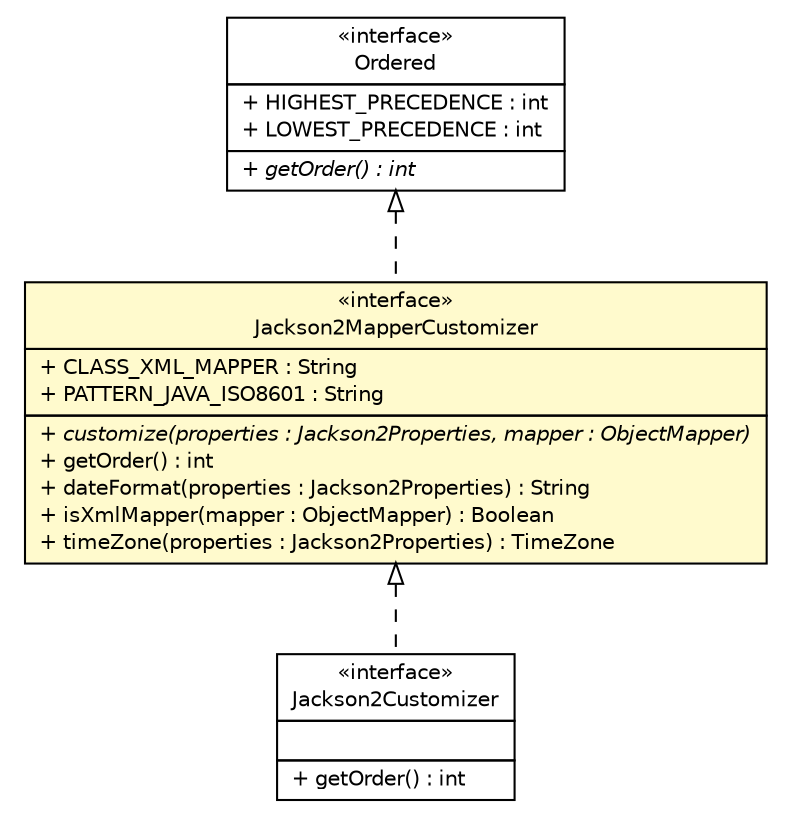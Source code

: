 #!/usr/local/bin/dot
#
# Class diagram 
# Generated by UMLGraph version R5_6-24-gf6e263 (http://www.umlgraph.org/)
#

digraph G {
	edge [fontname="Helvetica",fontsize=10,labelfontname="Helvetica",labelfontsize=10];
	node [fontname="Helvetica",fontsize=10,shape=plaintext];
	nodesep=0.25;
	ranksep=0.5;
	// top.infra.jackson2.Jackson2Customizer
	c1784 [label=<<table title="top.infra.jackson2.Jackson2Customizer" border="0" cellborder="1" cellspacing="0" cellpadding="2" port="p" href="./Jackson2Customizer.html">
		<tr><td><table border="0" cellspacing="0" cellpadding="1">
<tr><td align="center" balign="center"> &#171;interface&#187; </td></tr>
<tr><td align="center" balign="center"> Jackson2Customizer </td></tr>
		</table></td></tr>
		<tr><td><table border="0" cellspacing="0" cellpadding="1">
<tr><td align="left" balign="left">  </td></tr>
		</table></td></tr>
		<tr><td><table border="0" cellspacing="0" cellpadding="1">
<tr><td align="left" balign="left"> + getOrder() : int </td></tr>
		</table></td></tr>
		</table>>, URL="./Jackson2Customizer.html", fontname="Helvetica", fontcolor="black", fontsize=10.0];
	// top.infra.jackson2.Jackson2MapperCustomizer
	c1786 [label=<<table title="top.infra.jackson2.Jackson2MapperCustomizer" border="0" cellborder="1" cellspacing="0" cellpadding="2" port="p" bgcolor="lemonChiffon" href="./Jackson2MapperCustomizer.html">
		<tr><td><table border="0" cellspacing="0" cellpadding="1">
<tr><td align="center" balign="center"> &#171;interface&#187; </td></tr>
<tr><td align="center" balign="center"> Jackson2MapperCustomizer </td></tr>
		</table></td></tr>
		<tr><td><table border="0" cellspacing="0" cellpadding="1">
<tr><td align="left" balign="left"> + CLASS_XML_MAPPER : String </td></tr>
<tr><td align="left" balign="left"> + PATTERN_JAVA_ISO8601 : String </td></tr>
		</table></td></tr>
		<tr><td><table border="0" cellspacing="0" cellpadding="1">
<tr><td align="left" balign="left"><font face="Helvetica-Oblique" point-size="10.0"> + customize(properties : Jackson2Properties, mapper : ObjectMapper) </font></td></tr>
<tr><td align="left" balign="left"> + getOrder() : int </td></tr>
<tr><td align="left" balign="left"> + dateFormat(properties : Jackson2Properties) : String </td></tr>
<tr><td align="left" balign="left"> + isXmlMapper(mapper : ObjectMapper) : Boolean </td></tr>
<tr><td align="left" balign="left"> + timeZone(properties : Jackson2Properties) : TimeZone </td></tr>
		</table></td></tr>
		</table>>, URL="./Jackson2MapperCustomizer.html", fontname="Helvetica", fontcolor="black", fontsize=10.0];
	//top.infra.jackson2.Jackson2Customizer implements top.infra.jackson2.Jackson2MapperCustomizer
	c1786:p -> c1784:p [dir=back,arrowtail=empty,style=dashed];
	//top.infra.jackson2.Jackson2MapperCustomizer implements org.springframework.core.Ordered
	c1793:p -> c1786:p [dir=back,arrowtail=empty,style=dashed];
	// org.springframework.core.Ordered
	c1793 [label=<<table title="org.springframework.core.Ordered" border="0" cellborder="1" cellspacing="0" cellpadding="2" port="p" href="http://java.sun.com/j2se/1.4.2/docs/api/org/springframework/core/Ordered.html">
		<tr><td><table border="0" cellspacing="0" cellpadding="1">
<tr><td align="center" balign="center"> &#171;interface&#187; </td></tr>
<tr><td align="center" balign="center"> Ordered </td></tr>
		</table></td></tr>
		<tr><td><table border="0" cellspacing="0" cellpadding="1">
<tr><td align="left" balign="left"> + HIGHEST_PRECEDENCE : int </td></tr>
<tr><td align="left" balign="left"> + LOWEST_PRECEDENCE : int </td></tr>
		</table></td></tr>
		<tr><td><table border="0" cellspacing="0" cellpadding="1">
<tr><td align="left" balign="left"><font face="Helvetica-Oblique" point-size="10.0"> + getOrder() : int </font></td></tr>
		</table></td></tr>
		</table>>, URL="http://java.sun.com/j2se/1.4.2/docs/api/org/springframework/core/Ordered.html", fontname="Helvetica", fontcolor="black", fontsize=10.0];
}

